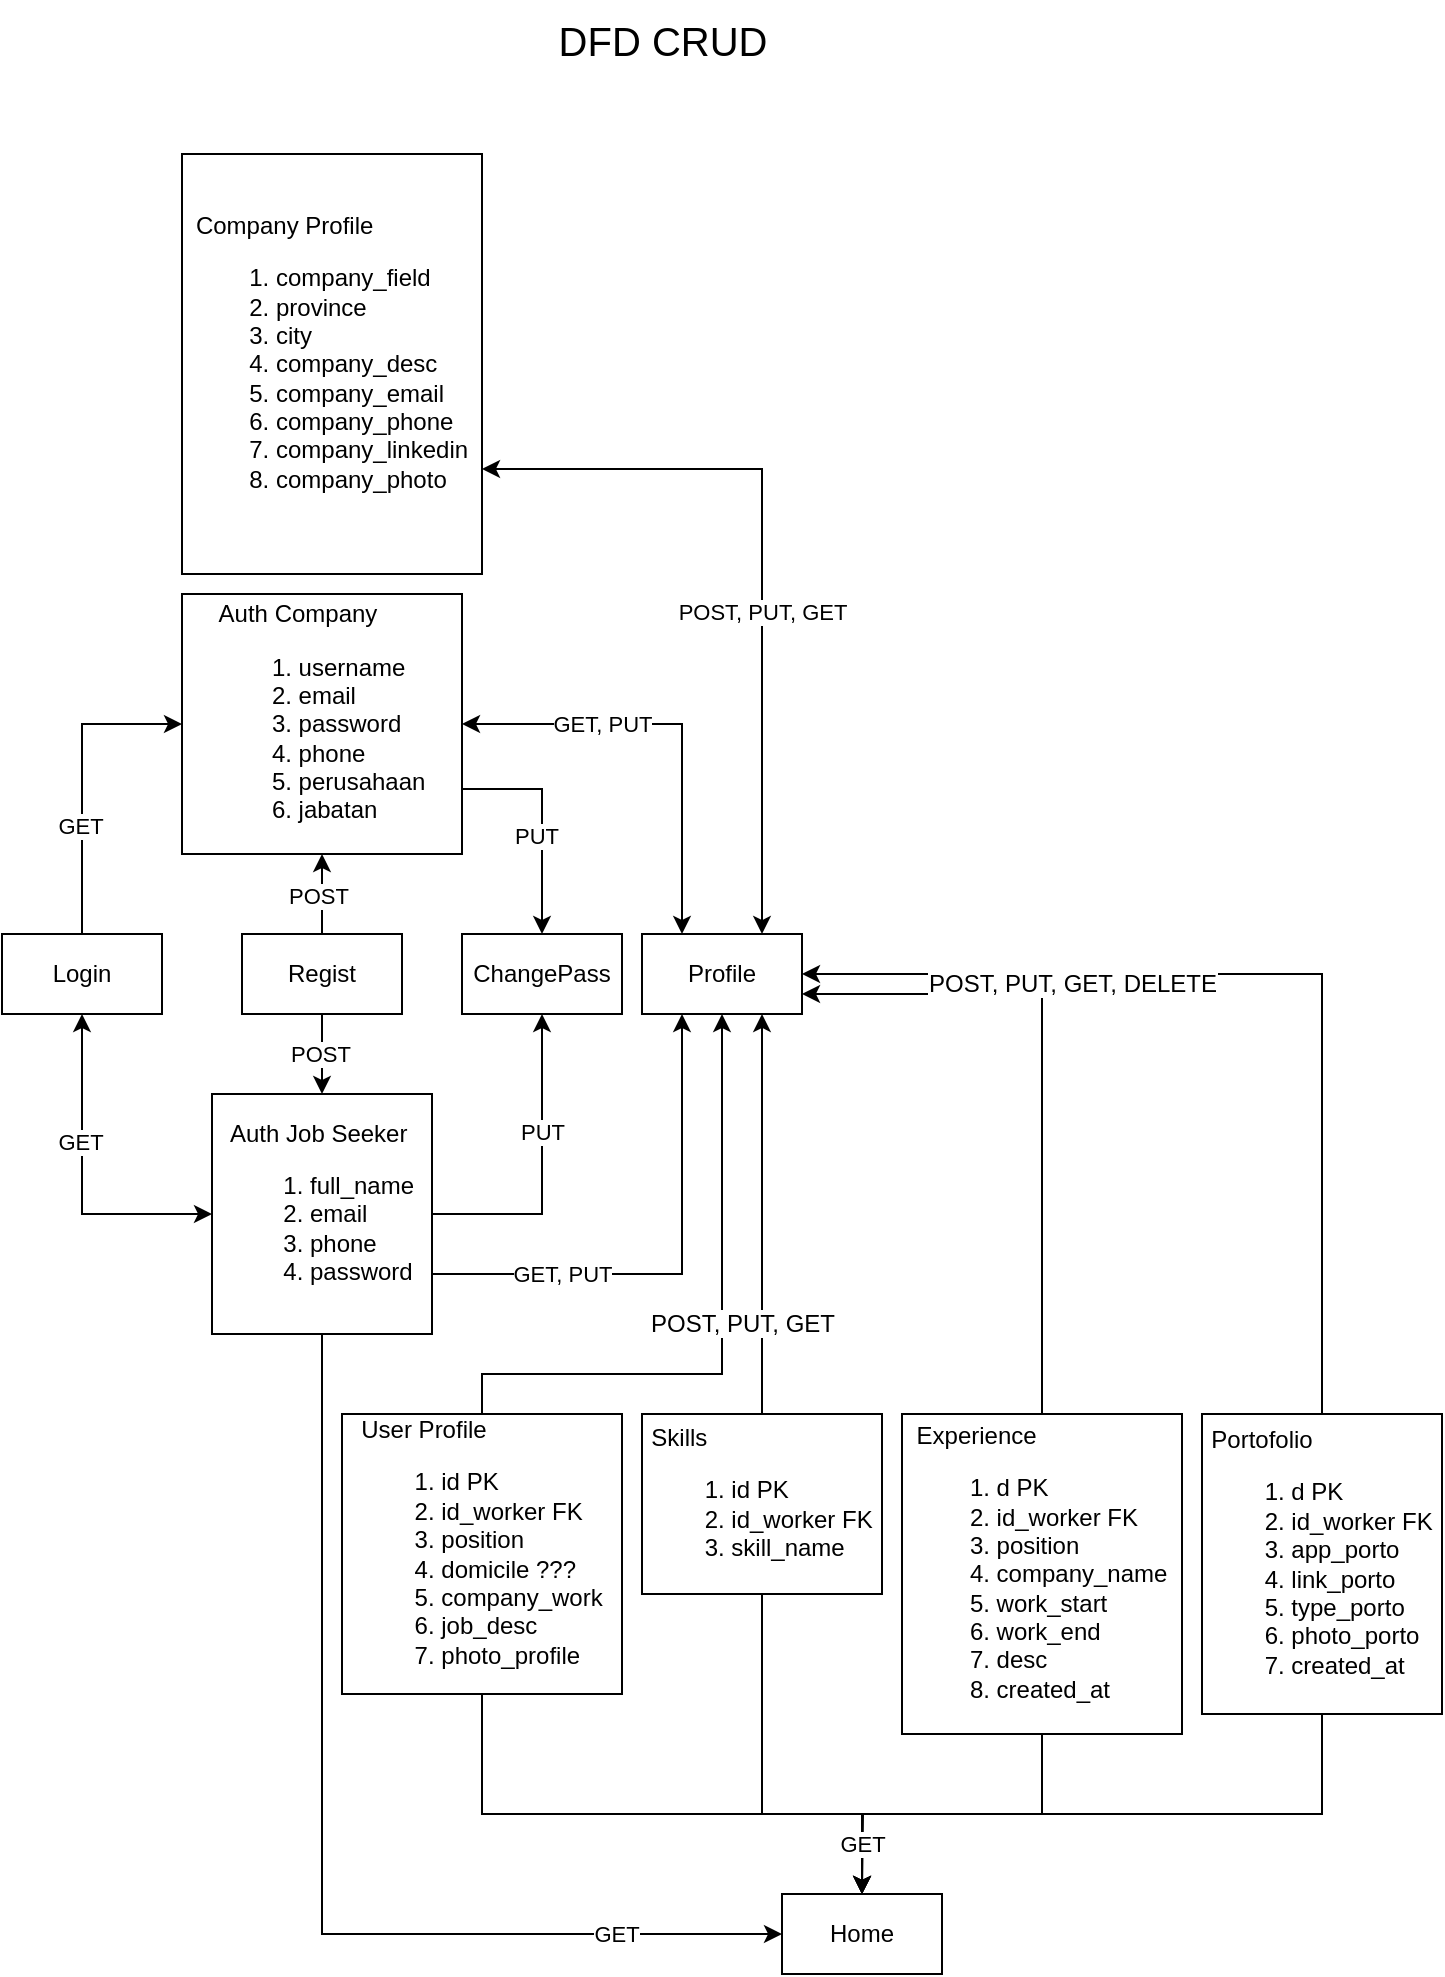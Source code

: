 <mxfile version="21.6.8" type="github">
  <diagram name="Page-1" id="ZBW7zP7ewO3hmnIqyeNQ">
    <mxGraphModel dx="607" dy="334" grid="1" gridSize="10" guides="1" tooltips="1" connect="1" arrows="1" fold="1" page="1" pageScale="1" pageWidth="850" pageHeight="1100" math="0" shadow="0">
      <root>
        <mxCell id="0" />
        <mxCell id="1" parent="0" />
        <mxCell id="MqLR4IFqnNKwuRJLQt7l-1" style="edgeStyle=orthogonalEdgeStyle;rounded=0;orthogonalLoop=1;jettySize=auto;html=1;exitX=0.5;exitY=1;exitDx=0;exitDy=0;entryX=0.5;entryY=0;entryDx=0;entryDy=0;" parent="1" source="MqLR4IFqnNKwuRJLQt7l-3" target="MqLR4IFqnNKwuRJLQt7l-4" edge="1">
          <mxGeometry relative="1" as="geometry" />
        </mxCell>
        <mxCell id="MqLR4IFqnNKwuRJLQt7l-2" value="POST" style="edgeLabel;html=1;align=center;verticalAlign=middle;resizable=0;points=[];" parent="MqLR4IFqnNKwuRJLQt7l-1" vertex="1" connectable="0">
          <mxGeometry x="-0.025" y="-1" relative="1" as="geometry">
            <mxPoint as="offset" />
          </mxGeometry>
        </mxCell>
        <mxCell id="MqLR4IFqnNKwuRJLQt7l-23" style="edgeStyle=orthogonalEdgeStyle;rounded=0;orthogonalLoop=1;jettySize=auto;html=1;exitX=0.5;exitY=0;exitDx=0;exitDy=0;entryX=0.5;entryY=1;entryDx=0;entryDy=0;" parent="1" source="MqLR4IFqnNKwuRJLQt7l-3" target="MqLR4IFqnNKwuRJLQt7l-21" edge="1">
          <mxGeometry relative="1" as="geometry" />
        </mxCell>
        <mxCell id="MqLR4IFqnNKwuRJLQt7l-24" value="POST" style="edgeLabel;html=1;align=center;verticalAlign=middle;resizable=0;points=[];" parent="MqLR4IFqnNKwuRJLQt7l-23" vertex="1" connectable="0">
          <mxGeometry x="-0.05" y="2" relative="1" as="geometry">
            <mxPoint as="offset" />
          </mxGeometry>
        </mxCell>
        <mxCell id="MqLR4IFqnNKwuRJLQt7l-3" value="Regist" style="rounded=0;whiteSpace=wrap;html=1;" parent="1" vertex="1">
          <mxGeometry x="200" y="510" width="80" height="40" as="geometry" />
        </mxCell>
        <mxCell id="YmWvKZaK1uAN2vg23FtT-1" style="edgeStyle=orthogonalEdgeStyle;rounded=0;orthogonalLoop=1;jettySize=auto;html=1;exitX=1;exitY=0.75;exitDx=0;exitDy=0;entryX=0.25;entryY=1;entryDx=0;entryDy=0;" edge="1" parent="1" source="MqLR4IFqnNKwuRJLQt7l-4" target="MqLR4IFqnNKwuRJLQt7l-7">
          <mxGeometry relative="1" as="geometry" />
        </mxCell>
        <mxCell id="YmWvKZaK1uAN2vg23FtT-2" value="GET, PUT" style="edgeLabel;html=1;align=center;verticalAlign=middle;resizable=0;points=[];" vertex="1" connectable="0" parent="YmWvKZaK1uAN2vg23FtT-1">
          <mxGeometry x="-0.577" y="1" relative="1" as="geometry">
            <mxPoint x="11" y="1" as="offset" />
          </mxGeometry>
        </mxCell>
        <mxCell id="YmWvKZaK1uAN2vg23FtT-11" style="edgeStyle=orthogonalEdgeStyle;rounded=0;orthogonalLoop=1;jettySize=auto;html=1;exitX=1;exitY=0.5;exitDx=0;exitDy=0;entryX=0.5;entryY=1;entryDx=0;entryDy=0;" edge="1" parent="1" source="MqLR4IFqnNKwuRJLQt7l-4" target="YmWvKZaK1uAN2vg23FtT-9">
          <mxGeometry relative="1" as="geometry" />
        </mxCell>
        <mxCell id="YmWvKZaK1uAN2vg23FtT-13" value="PUT" style="edgeLabel;html=1;align=center;verticalAlign=middle;resizable=0;points=[];" vertex="1" connectable="0" parent="YmWvKZaK1uAN2vg23FtT-11">
          <mxGeometry x="0.239" relative="1" as="geometry">
            <mxPoint as="offset" />
          </mxGeometry>
        </mxCell>
        <mxCell id="YmWvKZaK1uAN2vg23FtT-16" style="edgeStyle=orthogonalEdgeStyle;rounded=0;orthogonalLoop=1;jettySize=auto;html=1;exitX=0.5;exitY=1;exitDx=0;exitDy=0;entryX=0;entryY=0.5;entryDx=0;entryDy=0;" edge="1" parent="1" source="MqLR4IFqnNKwuRJLQt7l-4" target="YmWvKZaK1uAN2vg23FtT-14">
          <mxGeometry relative="1" as="geometry" />
        </mxCell>
        <mxCell id="YmWvKZaK1uAN2vg23FtT-23" value="GET" style="edgeLabel;html=1;align=center;verticalAlign=middle;resizable=0;points=[];" vertex="1" connectable="0" parent="YmWvKZaK1uAN2vg23FtT-16">
          <mxGeometry x="0.684" relative="1" as="geometry">
            <mxPoint as="offset" />
          </mxGeometry>
        </mxCell>
        <mxCell id="MqLR4IFqnNKwuRJLQt7l-4" value="&lt;div style=&quot;text-align: justify;&quot;&gt;&lt;span style=&quot;background-color: initial;&quot;&gt;Auth&amp;nbsp;&lt;/span&gt;&lt;span style=&quot;background-color: initial;&quot;&gt;Job Seeker&lt;/span&gt;&lt;/div&gt;&lt;div style=&quot;&quot;&gt;&lt;ol&gt;&lt;li style=&quot;text-align: justify;&quot;&gt;&lt;span style=&quot;background-color: initial;&quot;&gt;full_name&lt;/span&gt;&lt;/li&gt;&lt;li style=&quot;text-align: justify;&quot;&gt;&lt;span style=&quot;background-color: initial;&quot;&gt;email&lt;/span&gt;&lt;/li&gt;&lt;li style=&quot;text-align: justify;&quot;&gt;&lt;span style=&quot;background-color: initial;&quot;&gt;phone&lt;/span&gt;&lt;/li&gt;&lt;li style=&quot;text-align: justify;&quot;&gt;&lt;span style=&quot;background-color: initial;&quot;&gt;password&lt;/span&gt;&lt;/li&gt;&lt;/ol&gt;&lt;/div&gt;&lt;div style=&quot;text-align: justify;&quot;&gt;&lt;/div&gt;" style="rounded=0;whiteSpace=wrap;html=1;" parent="1" vertex="1">
          <mxGeometry x="185" y="590" width="110" height="120" as="geometry" />
        </mxCell>
        <mxCell id="MqLR4IFqnNKwuRJLQt7l-25" style="edgeStyle=orthogonalEdgeStyle;rounded=0;orthogonalLoop=1;jettySize=auto;html=1;exitX=0.5;exitY=0;exitDx=0;exitDy=0;entryX=0;entryY=0.5;entryDx=0;entryDy=0;" parent="1" source="MqLR4IFqnNKwuRJLQt7l-5" target="MqLR4IFqnNKwuRJLQt7l-21" edge="1">
          <mxGeometry relative="1" as="geometry" />
        </mxCell>
        <mxCell id="MqLR4IFqnNKwuRJLQt7l-26" value="GET" style="edgeLabel;html=1;align=center;verticalAlign=middle;resizable=0;points=[];" parent="MqLR4IFqnNKwuRJLQt7l-25" vertex="1" connectable="0">
          <mxGeometry x="-0.303" y="1" relative="1" as="geometry">
            <mxPoint as="offset" />
          </mxGeometry>
        </mxCell>
        <mxCell id="MqLR4IFqnNKwuRJLQt7l-5" value="Login" style="rounded=0;whiteSpace=wrap;html=1;" parent="1" vertex="1">
          <mxGeometry x="80" y="510" width="80" height="40" as="geometry" />
        </mxCell>
        <mxCell id="YmWvKZaK1uAN2vg23FtT-3" style="edgeStyle=orthogonalEdgeStyle;rounded=0;orthogonalLoop=1;jettySize=auto;html=1;exitX=0.5;exitY=0;exitDx=0;exitDy=0;entryX=0.5;entryY=1;entryDx=0;entryDy=0;" edge="1" parent="1" source="MqLR4IFqnNKwuRJLQt7l-6" target="MqLR4IFqnNKwuRJLQt7l-7">
          <mxGeometry relative="1" as="geometry">
            <Array as="points">
              <mxPoint x="320" y="730" />
              <mxPoint x="440" y="730" />
            </Array>
          </mxGeometry>
        </mxCell>
        <mxCell id="YmWvKZaK1uAN2vg23FtT-18" style="edgeStyle=orthogonalEdgeStyle;rounded=0;orthogonalLoop=1;jettySize=auto;html=1;exitX=0.5;exitY=1;exitDx=0;exitDy=0;entryX=0.5;entryY=0;entryDx=0;entryDy=0;" edge="1" parent="1" source="MqLR4IFqnNKwuRJLQt7l-6" target="YmWvKZaK1uAN2vg23FtT-14">
          <mxGeometry relative="1" as="geometry">
            <Array as="points">
              <mxPoint x="320" y="950" />
              <mxPoint x="510" y="950" />
            </Array>
          </mxGeometry>
        </mxCell>
        <mxCell id="MqLR4IFqnNKwuRJLQt7l-6" value="&lt;div style=&quot;text-align: left;&quot;&gt;User Profile&lt;/div&gt;&lt;div style=&quot;text-align: left;&quot;&gt;&lt;ol&gt;&lt;li&gt;&lt;span style=&quot;background-color: initial;&quot;&gt;id PK&lt;/span&gt;&lt;/li&gt;&lt;li&gt;&lt;span style=&quot;background-color: initial;&quot;&gt;id_worker FK&lt;/span&gt;&lt;/li&gt;&lt;li&gt;&lt;span style=&quot;background-color: initial;&quot;&gt;position&lt;/span&gt;&lt;/li&gt;&lt;li&gt;&lt;span style=&quot;background-color: initial;&quot;&gt;domicile ???&lt;/span&gt;&lt;/li&gt;&lt;li&gt;&lt;span style=&quot;background-color: initial;&quot;&gt;company_work&lt;/span&gt;&lt;/li&gt;&lt;li&gt;&lt;span style=&quot;background-color: initial;&quot;&gt;job_desc&lt;/span&gt;&lt;/li&gt;&lt;li&gt;photo_profile&lt;/li&gt;&lt;/ol&gt;&lt;/div&gt;&lt;div style=&quot;text-align: justify;&quot;&gt;&lt;/div&gt;" style="rounded=0;whiteSpace=wrap;html=1;" parent="1" vertex="1">
          <mxGeometry x="250" y="750" width="140" height="140" as="geometry" />
        </mxCell>
        <mxCell id="MqLR4IFqnNKwuRJLQt7l-7" value="Profile" style="rounded=0;whiteSpace=wrap;html=1;" parent="1" vertex="1">
          <mxGeometry x="400" y="510" width="80" height="40" as="geometry" />
        </mxCell>
        <mxCell id="MqLR4IFqnNKwuRJLQt7l-8" value="" style="endArrow=classic;startArrow=classic;html=1;rounded=0;exitX=0;exitY=0.5;exitDx=0;exitDy=0;entryX=0.5;entryY=1;entryDx=0;entryDy=0;edgeStyle=orthogonalEdgeStyle;" parent="1" source="MqLR4IFqnNKwuRJLQt7l-4" target="MqLR4IFqnNKwuRJLQt7l-5" edge="1">
          <mxGeometry width="50" height="50" relative="1" as="geometry">
            <mxPoint x="180" y="610" as="sourcePoint" />
            <mxPoint x="230" y="560" as="targetPoint" />
          </mxGeometry>
        </mxCell>
        <mxCell id="MqLR4IFqnNKwuRJLQt7l-9" value="GET" style="edgeLabel;html=1;align=center;verticalAlign=middle;resizable=0;points=[];" parent="MqLR4IFqnNKwuRJLQt7l-8" vertex="1" connectable="0">
          <mxGeometry x="0.229" y="1" relative="1" as="geometry">
            <mxPoint as="offset" />
          </mxGeometry>
        </mxCell>
        <mxCell id="YmWvKZaK1uAN2vg23FtT-4" style="edgeStyle=orthogonalEdgeStyle;rounded=0;orthogonalLoop=1;jettySize=auto;html=1;exitX=0.5;exitY=0;exitDx=0;exitDy=0;entryX=0.75;entryY=1;entryDx=0;entryDy=0;" edge="1" parent="1" source="MqLR4IFqnNKwuRJLQt7l-10" target="MqLR4IFqnNKwuRJLQt7l-7">
          <mxGeometry relative="1" as="geometry" />
        </mxCell>
        <mxCell id="YmWvKZaK1uAN2vg23FtT-19" style="edgeStyle=orthogonalEdgeStyle;rounded=0;orthogonalLoop=1;jettySize=auto;html=1;exitX=0.5;exitY=1;exitDx=0;exitDy=0;" edge="1" parent="1" source="MqLR4IFqnNKwuRJLQt7l-10">
          <mxGeometry relative="1" as="geometry">
            <mxPoint x="510" y="990.0" as="targetPoint" />
            <Array as="points">
              <mxPoint x="460" y="950" />
              <mxPoint x="510" y="950" />
            </Array>
          </mxGeometry>
        </mxCell>
        <mxCell id="MqLR4IFqnNKwuRJLQt7l-10" value="&lt;div style=&quot;text-align: left;&quot;&gt;Skills&lt;/div&gt;&lt;div style=&quot;text-align: left;&quot;&gt;&lt;ol&gt;&lt;li&gt;&lt;span style=&quot;background-color: initial;&quot;&gt;id PK&lt;/span&gt;&lt;/li&gt;&lt;li&gt;&lt;span style=&quot;background-color: initial;&quot;&gt;id_worker FK&lt;/span&gt;&lt;/li&gt;&lt;li&gt;&lt;span style=&quot;background-color: initial;&quot;&gt;skill_name&lt;/span&gt;&lt;/li&gt;&lt;/ol&gt;&lt;/div&gt;&lt;div style=&quot;text-align: justify;&quot;&gt;&lt;/div&gt;" style="rounded=0;whiteSpace=wrap;html=1;" parent="1" vertex="1">
          <mxGeometry x="400" y="750" width="120" height="90" as="geometry" />
        </mxCell>
        <mxCell id="YmWvKZaK1uAN2vg23FtT-6" style="edgeStyle=orthogonalEdgeStyle;rounded=0;orthogonalLoop=1;jettySize=auto;html=1;exitX=0.5;exitY=0;exitDx=0;exitDy=0;entryX=1;entryY=0.75;entryDx=0;entryDy=0;" edge="1" parent="1" source="MqLR4IFqnNKwuRJLQt7l-13" target="MqLR4IFqnNKwuRJLQt7l-7">
          <mxGeometry relative="1" as="geometry" />
        </mxCell>
        <mxCell id="YmWvKZaK1uAN2vg23FtT-20" style="edgeStyle=orthogonalEdgeStyle;rounded=0;orthogonalLoop=1;jettySize=auto;html=1;exitX=0.5;exitY=1;exitDx=0;exitDy=0;" edge="1" parent="1" source="MqLR4IFqnNKwuRJLQt7l-13">
          <mxGeometry relative="1" as="geometry">
            <mxPoint x="510" y="990.0" as="targetPoint" />
          </mxGeometry>
        </mxCell>
        <mxCell id="MqLR4IFqnNKwuRJLQt7l-13" value="&lt;div style=&quot;text-align: left;&quot;&gt;Experience&lt;/div&gt;&lt;div style=&quot;text-align: left;&quot;&gt;&lt;ol&gt;&lt;li style=&quot;border-color: var(--border-color);&quot;&gt;d PK&lt;/li&gt;&lt;li style=&quot;border-color: var(--border-color);&quot;&gt;&lt;span style=&quot;border-color: var(--border-color); background-color: initial;&quot;&gt;id_worker FK&lt;/span&gt;&lt;/li&gt;&lt;li&gt;&lt;span style=&quot;background-color: initial;&quot;&gt;position&lt;/span&gt;&lt;/li&gt;&lt;li&gt;&lt;span style=&quot;background-color: initial;&quot;&gt;company_name&lt;/span&gt;&lt;/li&gt;&lt;li&gt;&lt;span style=&quot;background-color: initial;&quot;&gt;work_start&lt;/span&gt;&lt;/li&gt;&lt;li&gt;&lt;span style=&quot;background-color: initial;&quot;&gt;work_end&lt;/span&gt;&lt;/li&gt;&lt;li&gt;&lt;span style=&quot;background-color: initial;&quot;&gt;desc&lt;/span&gt;&lt;/li&gt;&lt;li&gt;created_at&lt;/li&gt;&lt;/ol&gt;&lt;/div&gt;&lt;div style=&quot;text-align: justify;&quot;&gt;&lt;/div&gt;" style="rounded=0;whiteSpace=wrap;html=1;" parent="1" vertex="1">
          <mxGeometry x="530" y="750" width="140" height="160" as="geometry" />
        </mxCell>
        <mxCell id="YmWvKZaK1uAN2vg23FtT-7" style="edgeStyle=orthogonalEdgeStyle;rounded=0;orthogonalLoop=1;jettySize=auto;html=1;exitX=0.5;exitY=0;exitDx=0;exitDy=0;entryX=1;entryY=0.5;entryDx=0;entryDy=0;" edge="1" parent="1" source="MqLR4IFqnNKwuRJLQt7l-14" target="MqLR4IFqnNKwuRJLQt7l-7">
          <mxGeometry relative="1" as="geometry" />
        </mxCell>
        <mxCell id="YmWvKZaK1uAN2vg23FtT-21" style="edgeStyle=orthogonalEdgeStyle;rounded=0;orthogonalLoop=1;jettySize=auto;html=1;exitX=0.5;exitY=1;exitDx=0;exitDy=0;entryX=0.5;entryY=0;entryDx=0;entryDy=0;" edge="1" parent="1" source="MqLR4IFqnNKwuRJLQt7l-14" target="YmWvKZaK1uAN2vg23FtT-14">
          <mxGeometry relative="1" as="geometry">
            <Array as="points">
              <mxPoint x="740" y="950" />
              <mxPoint x="510" y="950" />
            </Array>
          </mxGeometry>
        </mxCell>
        <mxCell id="YmWvKZaK1uAN2vg23FtT-22" value="GET" style="edgeLabel;html=1;align=center;verticalAlign=middle;resizable=0;points=[];" vertex="1" connectable="0" parent="YmWvKZaK1uAN2vg23FtT-21">
          <mxGeometry x="0.841" y="-3" relative="1" as="geometry">
            <mxPoint x="3" as="offset" />
          </mxGeometry>
        </mxCell>
        <mxCell id="MqLR4IFqnNKwuRJLQt7l-14" value="&lt;div style=&quot;text-align: left;&quot;&gt;Portofolio&lt;/div&gt;&lt;div style=&quot;text-align: left;&quot;&gt;&lt;ol&gt;&lt;li style=&quot;border-color: var(--border-color);&quot;&gt;d PK&lt;/li&gt;&lt;li style=&quot;border-color: var(--border-color);&quot;&gt;&lt;span style=&quot;border-color: var(--border-color); background-color: initial;&quot;&gt;id_worker FK&lt;/span&gt;&lt;/li&gt;&lt;li&gt;&lt;span style=&quot;background-color: initial;&quot;&gt;app_porto&lt;/span&gt;&lt;/li&gt;&lt;li&gt;&lt;span style=&quot;background-color: initial;&quot;&gt;link_porto&lt;/span&gt;&lt;/li&gt;&lt;li&gt;&lt;span style=&quot;background-color: initial;&quot;&gt;type_porto&lt;/span&gt;&lt;/li&gt;&lt;li&gt;&lt;span style=&quot;background-color: initial;&quot;&gt;photo_porto&lt;/span&gt;&lt;/li&gt;&lt;li&gt;created_at&lt;/li&gt;&lt;/ol&gt;&lt;/div&gt;&lt;div style=&quot;text-align: justify;&quot;&gt;&lt;/div&gt;" style="rounded=0;whiteSpace=wrap;html=1;" parent="1" vertex="1">
          <mxGeometry x="680" y="750" width="120" height="150" as="geometry" />
        </mxCell>
        <mxCell id="MqLR4IFqnNKwuRJLQt7l-19" value="&lt;span style=&quot;background-color: rgb(255, 255, 255);&quot;&gt;POST, PUT, GET&lt;/span&gt;" style="text;html=1;align=center;verticalAlign=middle;resizable=0;points=[];autosize=1;strokeColor=none;fillColor=none;" parent="1" vertex="1">
          <mxGeometry x="390" y="690" width="120" height="30" as="geometry" />
        </mxCell>
        <mxCell id="YmWvKZaK1uAN2vg23FtT-10" style="edgeStyle=orthogonalEdgeStyle;rounded=0;orthogonalLoop=1;jettySize=auto;html=1;exitX=1;exitY=0.75;exitDx=0;exitDy=0;entryX=0.5;entryY=0;entryDx=0;entryDy=0;" edge="1" parent="1" source="MqLR4IFqnNKwuRJLQt7l-21" target="YmWvKZaK1uAN2vg23FtT-9">
          <mxGeometry relative="1" as="geometry" />
        </mxCell>
        <mxCell id="YmWvKZaK1uAN2vg23FtT-12" value="PUT" style="edgeLabel;html=1;align=center;verticalAlign=middle;resizable=0;points=[];" vertex="1" connectable="0" parent="YmWvKZaK1uAN2vg23FtT-10">
          <mxGeometry x="0.111" y="-3" relative="1" as="geometry">
            <mxPoint y="1" as="offset" />
          </mxGeometry>
        </mxCell>
        <mxCell id="MqLR4IFqnNKwuRJLQt7l-21" value="&lt;div style=&quot;text-align: justify;&quot;&gt;&lt;span style=&quot;background-color: initial;&quot;&gt;Auth&amp;nbsp;&lt;/span&gt;&lt;span style=&quot;background-color: initial;&quot;&gt;Company&lt;/span&gt;&lt;/div&gt;&lt;div style=&quot;&quot;&gt;&lt;ol&gt;&lt;li style=&quot;text-align: justify;&quot;&gt;&lt;span style=&quot;background-color: initial;&quot;&gt;username&lt;/span&gt;&lt;/li&gt;&lt;li style=&quot;text-align: justify;&quot;&gt;&lt;span style=&quot;background-color: initial;&quot;&gt;email&lt;/span&gt;&lt;/li&gt;&lt;li style=&quot;border-color: var(--border-color); text-align: justify;&quot;&gt;password&lt;/li&gt;&lt;li style=&quot;border-color: var(--border-color); text-align: justify;&quot;&gt;phone&lt;/li&gt;&lt;li style=&quot;text-align: justify;&quot;&gt;&lt;span style=&quot;background-color: initial;&quot;&gt;perusahaan&lt;/span&gt;&lt;/li&gt;&lt;li style=&quot;text-align: justify;&quot;&gt;&lt;span style=&quot;background-color: initial;&quot;&gt;jabatan&lt;/span&gt;&lt;/li&gt;&lt;/ol&gt;&lt;/div&gt;&lt;div style=&quot;text-align: justify;&quot;&gt;&lt;/div&gt;" style="rounded=0;whiteSpace=wrap;html=1;" parent="1" vertex="1">
          <mxGeometry x="170" y="340" width="140" height="130" as="geometry" />
        </mxCell>
        <mxCell id="MqLR4IFqnNKwuRJLQt7l-22" value="&lt;div style=&quot;text-align: left;&quot;&gt;Company Profile&lt;/div&gt;&lt;div style=&quot;text-align: left;&quot;&gt;&lt;ol&gt;&lt;li&gt;&lt;span style=&quot;background-color: initial;&quot;&gt;company_field&lt;/span&gt;&lt;br&gt;&lt;/li&gt;&lt;li&gt;&lt;span style=&quot;background-color: initial;&quot;&gt;province&lt;/span&gt;&lt;/li&gt;&lt;li&gt;&lt;span style=&quot;background-color: initial;&quot;&gt;city&lt;/span&gt;&lt;/li&gt;&lt;li&gt;&lt;span style=&quot;background-color: initial;&quot;&gt;company_desc&lt;/span&gt;&lt;/li&gt;&lt;li&gt;company_email&lt;/li&gt;&lt;li&gt;company_phone&lt;/li&gt;&lt;li&gt;company_linkedin&lt;/li&gt;&lt;li&gt;company_photo&lt;/li&gt;&lt;/ol&gt;&lt;/div&gt;&lt;div style=&quot;text-align: justify;&quot;&gt;&lt;/div&gt;" style="rounded=0;whiteSpace=wrap;html=1;" parent="1" vertex="1">
          <mxGeometry x="170" y="120" width="150" height="210" as="geometry" />
        </mxCell>
        <mxCell id="MqLR4IFqnNKwuRJLQt7l-31" value="" style="endArrow=classic;startArrow=classic;html=1;rounded=0;exitX=0.75;exitY=0;exitDx=0;exitDy=0;entryX=1;entryY=0.75;entryDx=0;entryDy=0;edgeStyle=orthogonalEdgeStyle;" parent="1" source="MqLR4IFqnNKwuRJLQt7l-7" target="MqLR4IFqnNKwuRJLQt7l-22" edge="1">
          <mxGeometry width="50" height="50" relative="1" as="geometry">
            <mxPoint x="390" y="470" as="sourcePoint" />
            <mxPoint x="440" y="420" as="targetPoint" />
          </mxGeometry>
        </mxCell>
        <mxCell id="MqLR4IFqnNKwuRJLQt7l-34" value="POST, PUT, GET" style="edgeLabel;html=1;align=center;verticalAlign=middle;resizable=0;points=[];" parent="MqLR4IFqnNKwuRJLQt7l-31" vertex="1" connectable="0">
          <mxGeometry x="-0.135" relative="1" as="geometry">
            <mxPoint as="offset" />
          </mxGeometry>
        </mxCell>
        <mxCell id="MqLR4IFqnNKwuRJLQt7l-32" value="" style="endArrow=classic;startArrow=classic;html=1;rounded=0;exitX=0.25;exitY=0;exitDx=0;exitDy=0;entryX=1;entryY=0.5;entryDx=0;entryDy=0;edgeStyle=orthogonalEdgeStyle;" parent="1" source="MqLR4IFqnNKwuRJLQt7l-7" target="MqLR4IFqnNKwuRJLQt7l-21" edge="1">
          <mxGeometry width="50" height="50" relative="1" as="geometry">
            <mxPoint x="390" y="470" as="sourcePoint" />
            <mxPoint x="440" y="420" as="targetPoint" />
          </mxGeometry>
        </mxCell>
        <mxCell id="MqLR4IFqnNKwuRJLQt7l-33" value="GET, PUT" style="edgeLabel;html=1;align=center;verticalAlign=middle;resizable=0;points=[];" parent="MqLR4IFqnNKwuRJLQt7l-32" vertex="1" connectable="0">
          <mxGeometry x="0.479" y="-1" relative="1" as="geometry">
            <mxPoint x="14" y="1" as="offset" />
          </mxGeometry>
        </mxCell>
        <mxCell id="YmWvKZaK1uAN2vg23FtT-8" value="&lt;span style=&quot;background-color: rgb(255, 255, 255);&quot;&gt;POST, PUT, GET, DELETE&lt;/span&gt;" style="text;html=1;align=center;verticalAlign=middle;resizable=0;points=[];autosize=1;strokeColor=none;fillColor=none;" vertex="1" parent="1">
          <mxGeometry x="530" y="520" width="170" height="30" as="geometry" />
        </mxCell>
        <mxCell id="YmWvKZaK1uAN2vg23FtT-9" value="ChangePass" style="rounded=0;whiteSpace=wrap;html=1;" vertex="1" parent="1">
          <mxGeometry x="310" y="510" width="80" height="40" as="geometry" />
        </mxCell>
        <mxCell id="YmWvKZaK1uAN2vg23FtT-14" value="Home" style="rounded=0;whiteSpace=wrap;html=1;" vertex="1" parent="1">
          <mxGeometry x="470" y="990" width="80" height="40" as="geometry" />
        </mxCell>
        <mxCell id="YmWvKZaK1uAN2vg23FtT-24" value="&lt;font style=&quot;font-size: 20px;&quot;&gt;DFD CRUD&lt;/font&gt;" style="text;html=1;align=center;verticalAlign=middle;resizable=0;points=[];autosize=1;strokeColor=none;fillColor=none;" vertex="1" parent="1">
          <mxGeometry x="345" y="43" width="130" height="40" as="geometry" />
        </mxCell>
      </root>
    </mxGraphModel>
  </diagram>
</mxfile>
